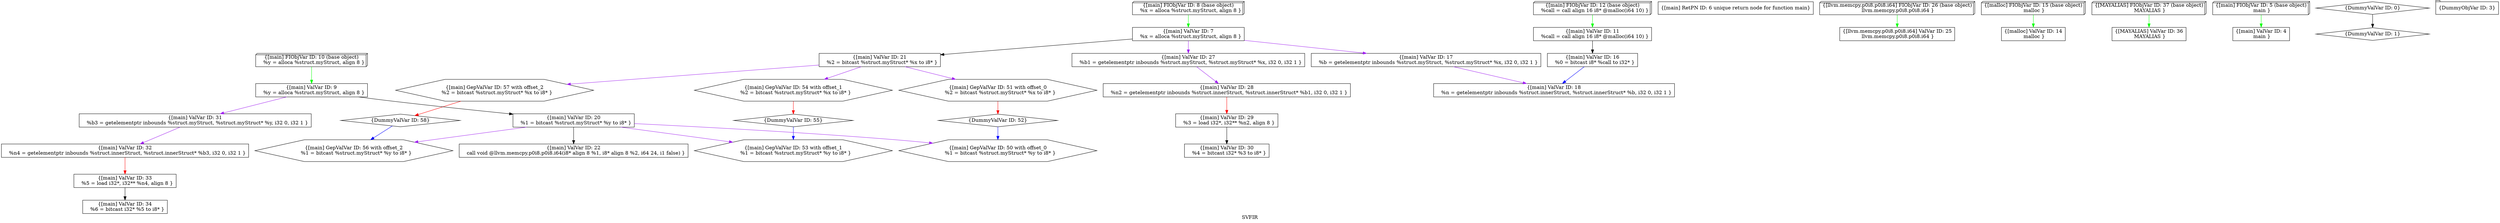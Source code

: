 digraph "SVFIR" {
	label="SVFIR";

	Node0x7fd4f36235b0 [shape=record,shape=diamond,label="{DummyValVar ID: 58}"];
	Node0x7fd4f36235b0 -> Node0x7fd4f3622e70[color=blue];
	Node0x7fd4f36232d0 [shape=record,shape=hexagon,label="{[main] GepValVar ID: 57 with offset_2\n   %2 = bitcast %struct.myStruct* %x to i8* }"];
	Node0x7fd4f36232d0 -> Node0x7fd4f36235b0[color=red];
	Node0x7fd4f3622e70 [shape=record,shape=hexagon,label="{[main] GepValVar ID: 56 with offset_2\n   %1 = bitcast %struct.myStruct* %y to i8* }"];
	Node0x7fd4f3622950 [shape=record,shape=diamond,label="{DummyValVar ID: 55}"];
	Node0x7fd4f3622950 -> Node0x7fd4f3622240[color=blue];
	Node0x7fd4f36225e0 [shape=record,shape=hexagon,label="{[main] GepValVar ID: 54 with offset_1\n   %2 = bitcast %struct.myStruct* %x to i8* }"];
	Node0x7fd4f36225e0 -> Node0x7fd4f3622950[color=red];
	Node0x7fd4f3622240 [shape=record,shape=hexagon,label="{[main] GepValVar ID: 53 with offset_1\n   %1 = bitcast %struct.myStruct* %y to i8* }"];
	Node0x7fd4f3621b40 [shape=record,shape=diamond,label="{DummyValVar ID: 52}"];
	Node0x7fd4f3621b40 -> Node0x7fd4f3621360[color=blue];
	Node0x7fd4f36217e0 [shape=record,shape=hexagon,label="{[main] GepValVar ID: 51 with offset_0\n   %2 = bitcast %struct.myStruct* %x to i8* }"];
	Node0x7fd4f36217e0 -> Node0x7fd4f3621b40[color=red];
	Node0x7fd4f3621360 [shape=record,shape=hexagon,label="{[main] GepValVar ID: 50 with offset_0\n   %1 = bitcast %struct.myStruct* %y to i8* }"];
	Node0x7fd4f361d690 [shape=record,shape=box,label="{[main] RetPN ID: 6 unique return node for function main}"];
	Node0x7fd4f361d5c0 [shape=record,shape=box3d,label="{[llvm.memcpy.p0i8.p0i8.i64] FIObjVar ID: 26 (base object)\n llvm.memcpy.p0i8.p0i8.i64 }"];
	Node0x7fd4f361d5c0 -> Node0x7fd4f361ca20[color=green];
	Node0x7fd4f361d480 [shape=record,shape=box3d,label="{[malloc] FIObjVar ID: 15 (base object)\n malloc }"];
	Node0x7fd4f361d480 -> Node0x7fd4f361c880[color=green];
	Node0x7fd4f361d310 [shape=record,shape=box3d,label="{[MAYALIAS] FIObjVar ID: 37 (base object)\n MAYALIAS }"];
	Node0x7fd4f361d310 -> Node0x7fd4f361bc00[color=green];
	Node0x7fd4f361d1d0 [shape=record,shape=box3d,label="{[main] FIObjVar ID: 12 (base object)\n   %call = call align 16 i8* @malloc(i64 10) }"];
	Node0x7fd4f361d1d0 -> Node0x7fd4f361b3e0[color=green];
	Node0x7fd4f361d120 [shape=record,shape=box3d,label="{[main] FIObjVar ID: 10 (base object)\n   %y = alloca %struct.myStruct, align 8 }"];
	Node0x7fd4f361d120 -> Node0x7fd4f361b280[color=green];
	Node0x7fd4f361cfe0 [shape=record,shape=box3d,label="{[main] FIObjVar ID: 8 (base object)\n   %x = alloca %struct.myStruct, align 8 }"];
	Node0x7fd4f361cfe0 -> Node0x7fd4f361b170[color=green];
	Node0x7fd4f361cea0 [shape=record,shape=box3d,label="{[main] FIObjVar ID: 5 (base object)\n main }"];
	Node0x7fd4f361cea0 -> Node0x7fd4f361b0c0[color=green];
	Node0x7fd4f361ca20 [shape=record,shape=box,label="{[llvm.memcpy.p0i8.p0i8.i64] ValVar ID: 25\n llvm.memcpy.p0i8.p0i8.i64 }"];
	Node0x7fd4f361c880 [shape=record,shape=box,label="{[malloc] ValVar ID: 14\n malloc }"];
	Node0x7fd4f361c470 [shape=record,shape=box,label="{[main] ValVar ID: 34\n   %6 = bitcast i32* %5 to i8* }"];
	Node0x7fd4f361c3c0 [shape=record,shape=box,label="{[main] ValVar ID: 33\n   %5 = load i32*, i32** %n4, align 8 }"];
	Node0x7fd4f361c3c0 -> Node0x7fd4f361c470[color=black];
	Node0x7fd4f361c310 [shape=record,shape=box,label="{[main] ValVar ID: 32\n   %n4 = getelementptr inbounds %struct.innerStruct, %struct.innerStruct* %b3, i32 0, i32 1 }"];
	Node0x7fd4f361c310 -> Node0x7fd4f361c3c0[color=red];
	Node0x7fd4f361c260 [shape=record,shape=box,label="{[main] ValVar ID: 31\n   %b3 = getelementptr inbounds %struct.myStruct, %struct.myStruct* %y, i32 0, i32 1 }"];
	Node0x7fd4f361c260 -> Node0x7fd4f361c310[color=purple];
	Node0x7fd4f361c010 [shape=record,shape=box,label="{[main] ValVar ID: 30\n   %4 = bitcast i32* %3 to i8* }"];
	Node0x7fd4f361bf40 [shape=record,shape=box,label="{[main] ValVar ID: 29\n   %3 = load i32*, i32** %n2, align 8 }"];
	Node0x7fd4f361bf40 -> Node0x7fd4f361c010[color=black];
	Node0x7fd4f361be70 [shape=record,shape=box,label="{[main] ValVar ID: 28\n   %n2 = getelementptr inbounds %struct.innerStruct, %struct.innerStruct* %b1, i32 0, i32 1 }"];
	Node0x7fd4f361be70 -> Node0x7fd4f361bf40[color=red];
	Node0x7fd4f361bcd0 [shape=record,shape=box,label="{[main] ValVar ID: 22\n   call void @llvm.memcpy.p0i8.p0i8.i64(i8* align 8 %1, i8* align 8 %2, i64 24, i1 false) }"];
	Node0x7fd4f361b990 [shape=record,shape=box,label="{[main] ValVar ID: 21\n   %2 = bitcast %struct.myStruct* %x to i8* }"];
	Node0x7fd4f361b990 -> Node0x7fd4f36217e0[color=purple];
	Node0x7fd4f361b990 -> Node0x7fd4f36225e0[color=purple];
	Node0x7fd4f361b990 -> Node0x7fd4f36232d0[color=purple];
	Node0x7fd4f361b8c0 [shape=record,shape=box,label="{[main] ValVar ID: 20\n   %1 = bitcast %struct.myStruct* %y to i8* }"];
	Node0x7fd4f361b8c0 -> Node0x7fd4f361bcd0[color=black];
	Node0x7fd4f361b8c0 -> Node0x7fd4f3621360[color=purple];
	Node0x7fd4f361b8c0 -> Node0x7fd4f3622240[color=purple];
	Node0x7fd4f361b8c0 -> Node0x7fd4f3622e70[color=purple];
	Node0x7fd4f361b760 [shape=record,shape=box,label="{[main] ValVar ID: 18\n   %n = getelementptr inbounds %struct.innerStruct, %struct.innerStruct* %b, i32 0, i32 1 }"];
	Node0x7fd4f361b5f0 [shape=record,shape=box,label="{[main] ValVar ID: 17\n   %b = getelementptr inbounds %struct.myStruct, %struct.myStruct* %x, i32 0, i32 1 }"];
	Node0x7fd4f361b5f0 -> Node0x7fd4f361b760[color=purple];
	Node0x7fd4f361b490 [shape=record,shape=box,label="{[main] ValVar ID: 16\n   %0 = bitcast i8* %call to i32* }"];
	Node0x7fd4f361b490 -> Node0x7fd4f361b760[color=blue];
	Node0x7fd4f361b280 [shape=record,shape=box,label="{[main] ValVar ID: 9\n   %y = alloca %struct.myStruct, align 8 }"];
	Node0x7fd4f361b280 -> Node0x7fd4f361b8c0[color=black];
	Node0x7fd4f361b280 -> Node0x7fd4f361c260[color=purple];
	Node0x7fd4f361b170 [shape=record,shape=box,label="{[main] ValVar ID: 7\n   %x = alloca %struct.myStruct, align 8 }"];
	Node0x7fd4f361b170 -> Node0x7fd4f361b990[color=black];
	Node0x7fd4f361b170 -> Node0x7fd4f361b5f0[color=purple];
	Node0x7fd4f361b170 -> Node0x7fd4f361bda0[color=purple];
	Node0x7fd4f361bda0 [shape=record,shape=box,label="{[main] ValVar ID: 27\n   %b1 = getelementptr inbounds %struct.myStruct, %struct.myStruct* %x, i32 0, i32 1 }"];
	Node0x7fd4f361bda0 -> Node0x7fd4f361be70[color=purple];
	Node0x7fd4f361b0c0 [shape=record,shape=box,label="{[main] ValVar ID: 4\n main }"];
	Node0x7fd4f361b3e0 [shape=record,shape=box,label="{[main] ValVar ID: 11\n   %call = call align 16 i8* @malloc(i64 10) }"];
	Node0x7fd4f361b3e0 -> Node0x7fd4f361b490[color=black];
	Node0x7fd4f361ad50 [shape=record,shape=diamond,label="{DummyValVar ID: 0}"];
	Node0x7fd4f361ad50 -> Node0x7fd4f361aca0[color=black];
	Node0x7fd4f361aca0 [shape=record,shape=diamond,label="{DummyValVar ID: 1}"];
	Node0x7fd4f361abf0 [shape=record,shape=tab,label="{DummyObjVar ID: 3}"];
	Node0x7fd4f361bc00 [shape=record,shape=box,label="{[MAYALIAS] ValVar ID: 36\n MAYALIAS }"];
}
